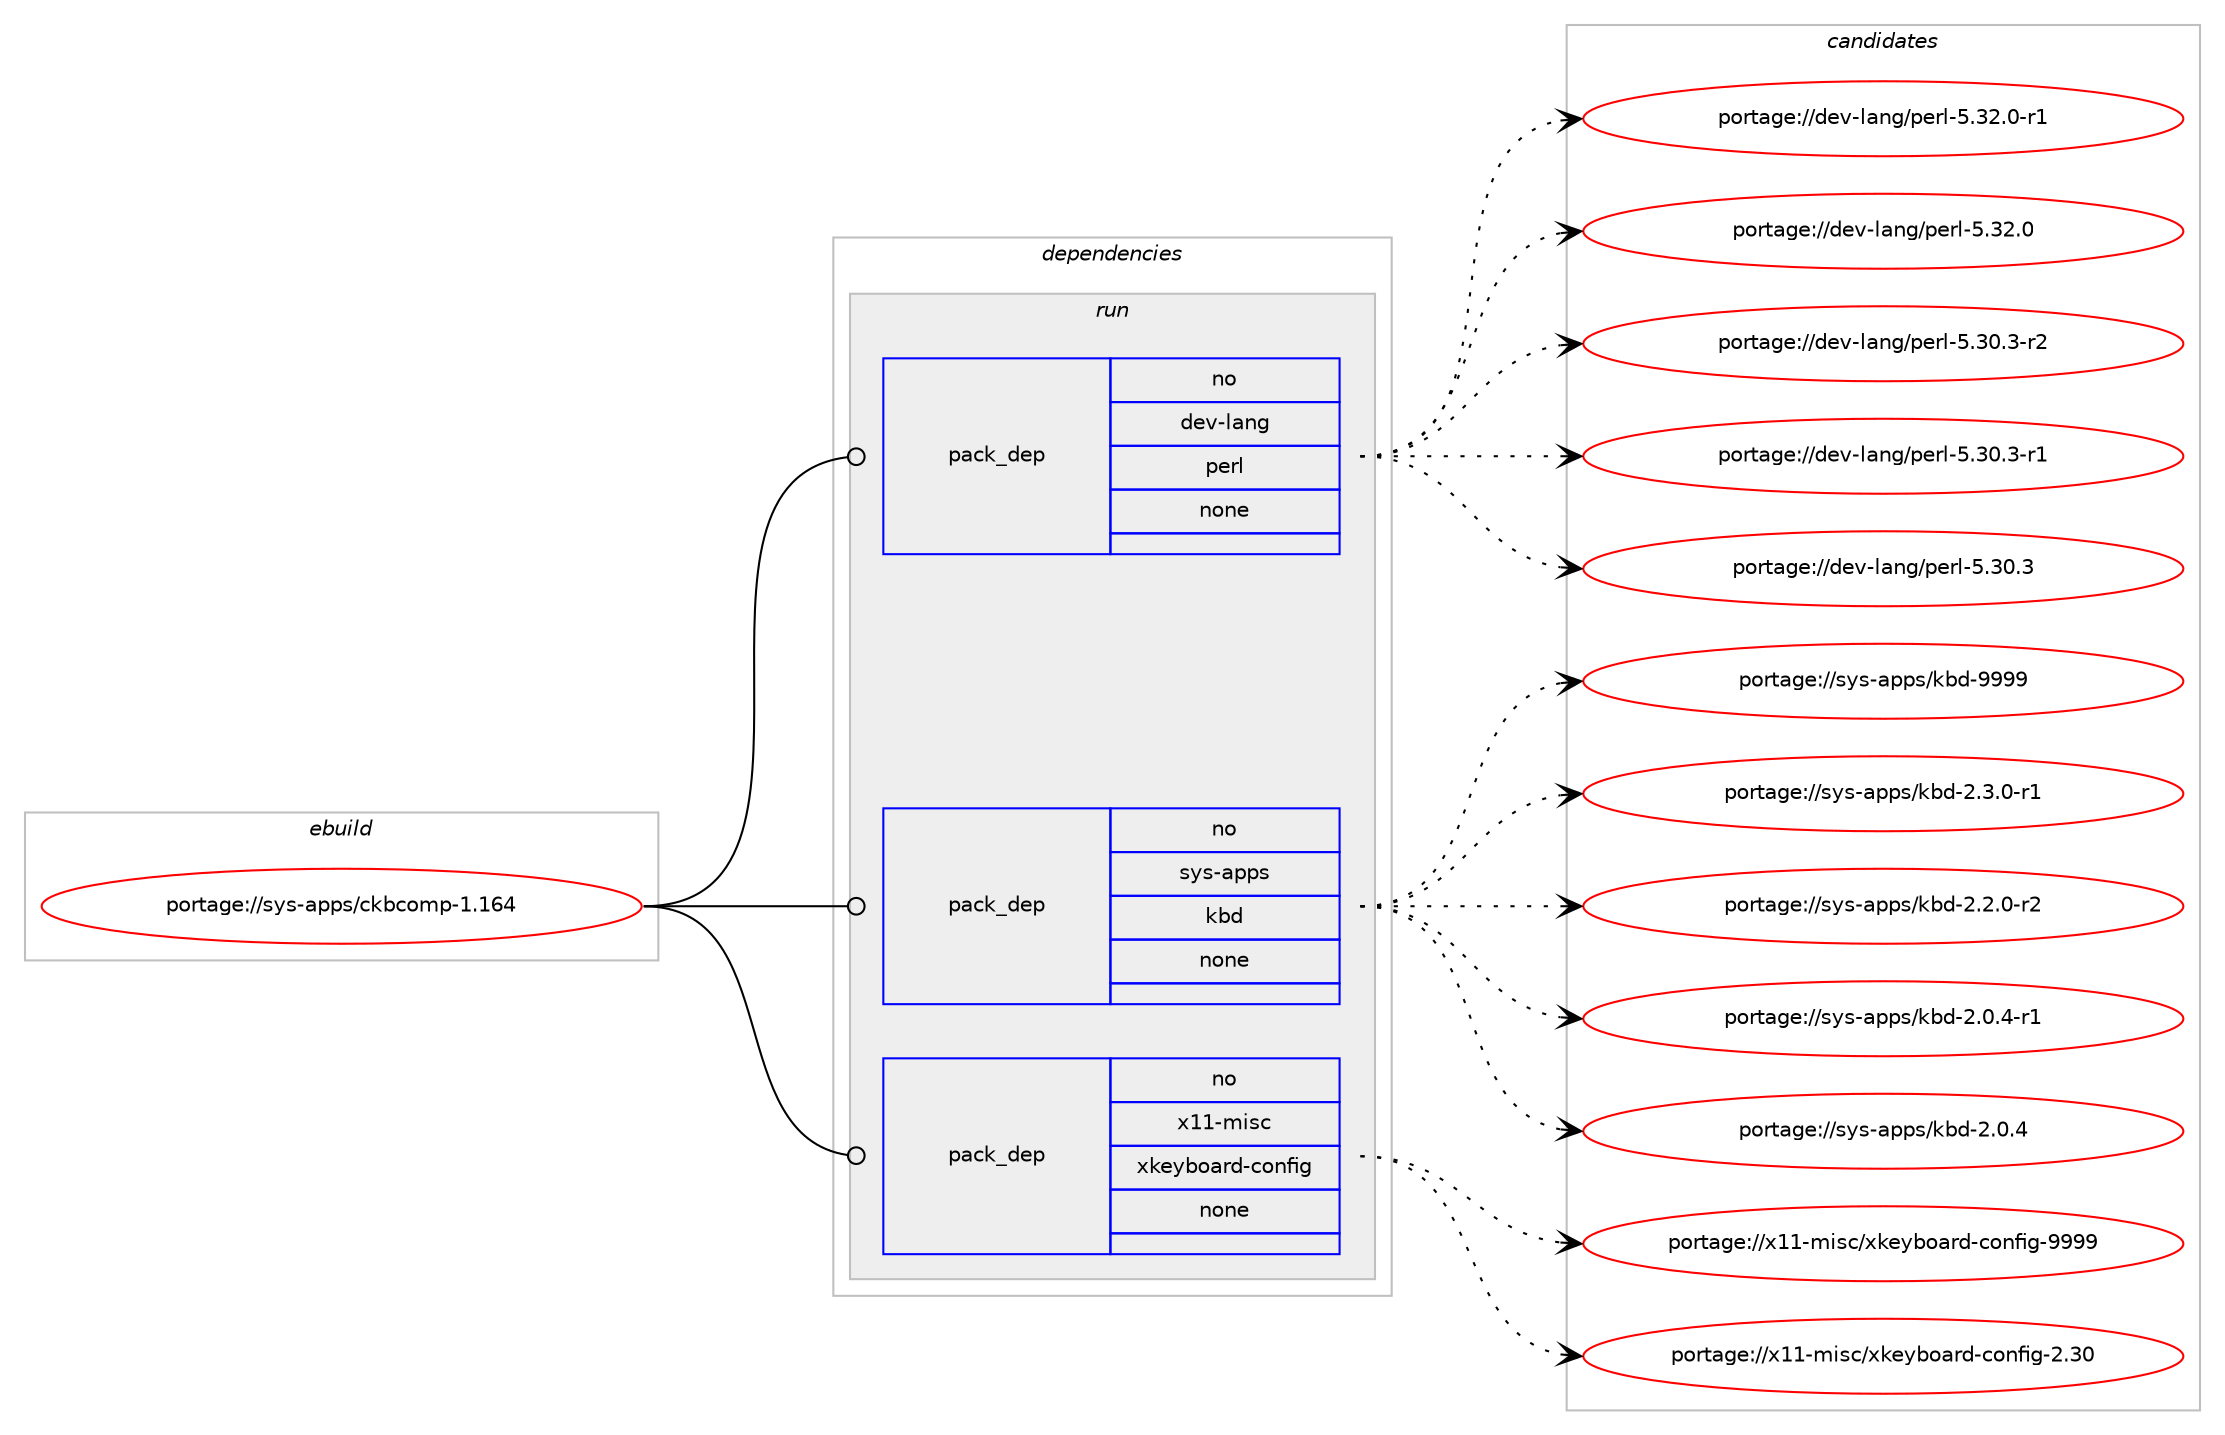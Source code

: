 digraph prolog {

# *************
# Graph options
# *************

newrank=true;
concentrate=true;
compound=true;
graph [rankdir=LR,fontname=Helvetica,fontsize=10,ranksep=1.5];#, ranksep=2.5, nodesep=0.2];
edge  [arrowhead=vee];
node  [fontname=Helvetica,fontsize=10];

# **********
# The ebuild
# **********

subgraph cluster_leftcol {
color=gray;
rank=same;
label=<<i>ebuild</i>>;
id [label="portage://sys-apps/ckbcomp-1.164", color=red, width=4, href="../sys-apps/ckbcomp-1.164.svg"];
}

# ****************
# The dependencies
# ****************

subgraph cluster_midcol {
color=gray;
label=<<i>dependencies</i>>;
subgraph cluster_compile {
fillcolor="#eeeeee";
style=filled;
label=<<i>compile</i>>;
}
subgraph cluster_compileandrun {
fillcolor="#eeeeee";
style=filled;
label=<<i>compile and run</i>>;
}
subgraph cluster_run {
fillcolor="#eeeeee";
style=filled;
label=<<i>run</i>>;
subgraph pack2473 {
dependency2942 [label=<<TABLE BORDER="0" CELLBORDER="1" CELLSPACING="0" CELLPADDING="4" WIDTH="220"><TR><TD ROWSPAN="6" CELLPADDING="30">pack_dep</TD></TR><TR><TD WIDTH="110">no</TD></TR><TR><TD>dev-lang</TD></TR><TR><TD>perl</TD></TR><TR><TD>none</TD></TR><TR><TD></TD></TR></TABLE>>, shape=none, color=blue];
}
id:e -> dependency2942:w [weight=20,style="solid",arrowhead="odot"];
subgraph pack2474 {
dependency2943 [label=<<TABLE BORDER="0" CELLBORDER="1" CELLSPACING="0" CELLPADDING="4" WIDTH="220"><TR><TD ROWSPAN="6" CELLPADDING="30">pack_dep</TD></TR><TR><TD WIDTH="110">no</TD></TR><TR><TD>sys-apps</TD></TR><TR><TD>kbd</TD></TR><TR><TD>none</TD></TR><TR><TD></TD></TR></TABLE>>, shape=none, color=blue];
}
id:e -> dependency2943:w [weight=20,style="solid",arrowhead="odot"];
subgraph pack2475 {
dependency2944 [label=<<TABLE BORDER="0" CELLBORDER="1" CELLSPACING="0" CELLPADDING="4" WIDTH="220"><TR><TD ROWSPAN="6" CELLPADDING="30">pack_dep</TD></TR><TR><TD WIDTH="110">no</TD></TR><TR><TD>x11-misc</TD></TR><TR><TD>xkeyboard-config</TD></TR><TR><TD>none</TD></TR><TR><TD></TD></TR></TABLE>>, shape=none, color=blue];
}
id:e -> dependency2944:w [weight=20,style="solid",arrowhead="odot"];
}
}

# **************
# The candidates
# **************

subgraph cluster_choices {
rank=same;
color=gray;
label=<<i>candidates</i>>;

subgraph choice2473 {
color=black;
nodesep=1;
choice100101118451089711010347112101114108455346515046484511449 [label="portage://dev-lang/perl-5.32.0-r1", color=red, width=4,href="../dev-lang/perl-5.32.0-r1.svg"];
choice10010111845108971101034711210111410845534651504648 [label="portage://dev-lang/perl-5.32.0", color=red, width=4,href="../dev-lang/perl-5.32.0.svg"];
choice100101118451089711010347112101114108455346514846514511450 [label="portage://dev-lang/perl-5.30.3-r2", color=red, width=4,href="../dev-lang/perl-5.30.3-r2.svg"];
choice100101118451089711010347112101114108455346514846514511449 [label="portage://dev-lang/perl-5.30.3-r1", color=red, width=4,href="../dev-lang/perl-5.30.3-r1.svg"];
choice10010111845108971101034711210111410845534651484651 [label="portage://dev-lang/perl-5.30.3", color=red, width=4,href="../dev-lang/perl-5.30.3.svg"];
dependency2942:e -> choice100101118451089711010347112101114108455346515046484511449:w [style=dotted,weight="100"];
dependency2942:e -> choice10010111845108971101034711210111410845534651504648:w [style=dotted,weight="100"];
dependency2942:e -> choice100101118451089711010347112101114108455346514846514511450:w [style=dotted,weight="100"];
dependency2942:e -> choice100101118451089711010347112101114108455346514846514511449:w [style=dotted,weight="100"];
dependency2942:e -> choice10010111845108971101034711210111410845534651484651:w [style=dotted,weight="100"];
}
subgraph choice2474 {
color=black;
nodesep=1;
choice115121115459711211211547107981004557575757 [label="portage://sys-apps/kbd-9999", color=red, width=4,href="../sys-apps/kbd-9999.svg"];
choice115121115459711211211547107981004550465146484511449 [label="portage://sys-apps/kbd-2.3.0-r1", color=red, width=4,href="../sys-apps/kbd-2.3.0-r1.svg"];
choice115121115459711211211547107981004550465046484511450 [label="portage://sys-apps/kbd-2.2.0-r2", color=red, width=4,href="../sys-apps/kbd-2.2.0-r2.svg"];
choice115121115459711211211547107981004550464846524511449 [label="portage://sys-apps/kbd-2.0.4-r1", color=red, width=4,href="../sys-apps/kbd-2.0.4-r1.svg"];
choice11512111545971121121154710798100455046484652 [label="portage://sys-apps/kbd-2.0.4", color=red, width=4,href="../sys-apps/kbd-2.0.4.svg"];
dependency2943:e -> choice115121115459711211211547107981004557575757:w [style=dotted,weight="100"];
dependency2943:e -> choice115121115459711211211547107981004550465146484511449:w [style=dotted,weight="100"];
dependency2943:e -> choice115121115459711211211547107981004550465046484511450:w [style=dotted,weight="100"];
dependency2943:e -> choice115121115459711211211547107981004550464846524511449:w [style=dotted,weight="100"];
dependency2943:e -> choice11512111545971121121154710798100455046484652:w [style=dotted,weight="100"];
}
subgraph choice2475 {
color=black;
nodesep=1;
choice1204949451091051159947120107101121981119711410045991111101021051034557575757 [label="portage://x11-misc/xkeyboard-config-9999", color=red, width=4,href="../x11-misc/xkeyboard-config-9999.svg"];
choice1204949451091051159947120107101121981119711410045991111101021051034550465148 [label="portage://x11-misc/xkeyboard-config-2.30", color=red, width=4,href="../x11-misc/xkeyboard-config-2.30.svg"];
dependency2944:e -> choice1204949451091051159947120107101121981119711410045991111101021051034557575757:w [style=dotted,weight="100"];
dependency2944:e -> choice1204949451091051159947120107101121981119711410045991111101021051034550465148:w [style=dotted,weight="100"];
}
}

}
